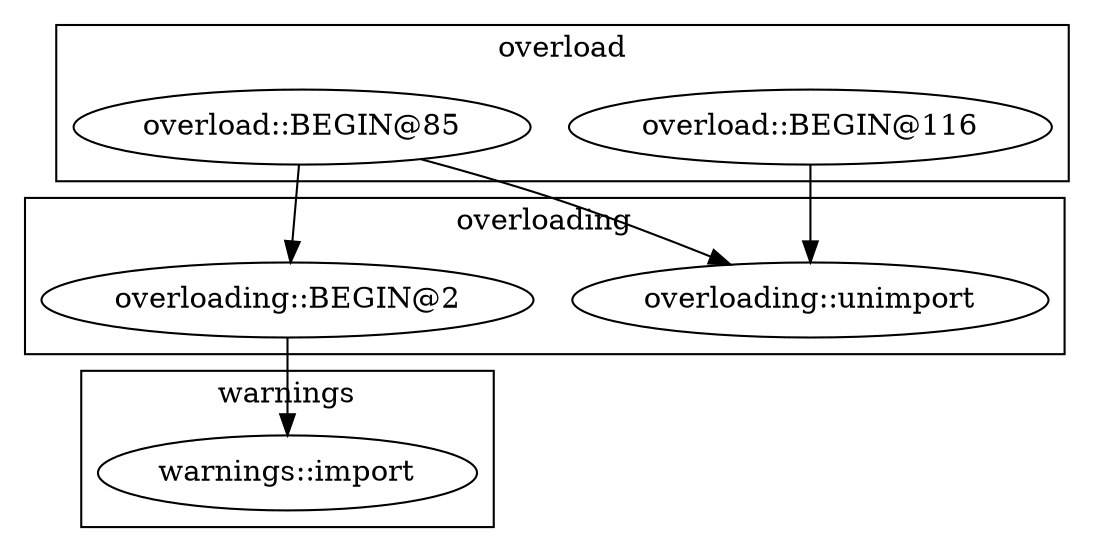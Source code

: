 digraph {
graph [overlap=false]
subgraph cluster_warnings {
	label="warnings";
	"warnings::import";
}
subgraph cluster_overload {
	label="overload";
	"overload::BEGIN@116";
	"overload::BEGIN@85";
}
subgraph cluster_overloading {
	label="overloading";
	"overloading::BEGIN@2";
	"overloading::unimport";
}
"overload::BEGIN@116" -> "overloading::unimport";
"overload::BEGIN@85" -> "overloading::unimport";
"overloading::BEGIN@2" -> "warnings::import";
"overload::BEGIN@85" -> "overloading::BEGIN@2";
}
